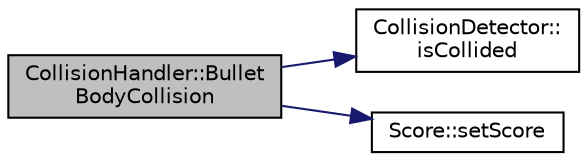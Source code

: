 digraph "CollisionHandler::BulletBodyCollision"
{
  edge [fontname="Helvetica",fontsize="10",labelfontname="Helvetica",labelfontsize="10"];
  node [fontname="Helvetica",fontsize="10",shape=record];
  rankdir="LR";
  Node2 [label="CollisionHandler::Bullet\lBodyCollision",height=0.2,width=0.4,color="black", fillcolor="grey75", style="filled", fontcolor="black"];
  Node2 -> Node3 [color="midnightblue",fontsize="10",style="solid",fontname="Helvetica"];
  Node3 [label="CollisionDetector::\lisCollided",height=0.2,width=0.4,color="black", fillcolor="white", style="filled",URL="$class_collision_detector.html#a21a6ebff2835311288735efac2d2263c",tooltip="Function to detect collision between entities. "];
  Node2 -> Node4 [color="midnightblue",fontsize="10",style="solid",fontname="Helvetica"];
  Node4 [label="Score::setScore",height=0.2,width=0.4,color="black", fillcolor="white", style="filled",URL="$class_score.html#a0ebb33aae2258bd18aa7a6fcfbb86ca0",tooltip="Returns the score accumulated in the game. "];
}
